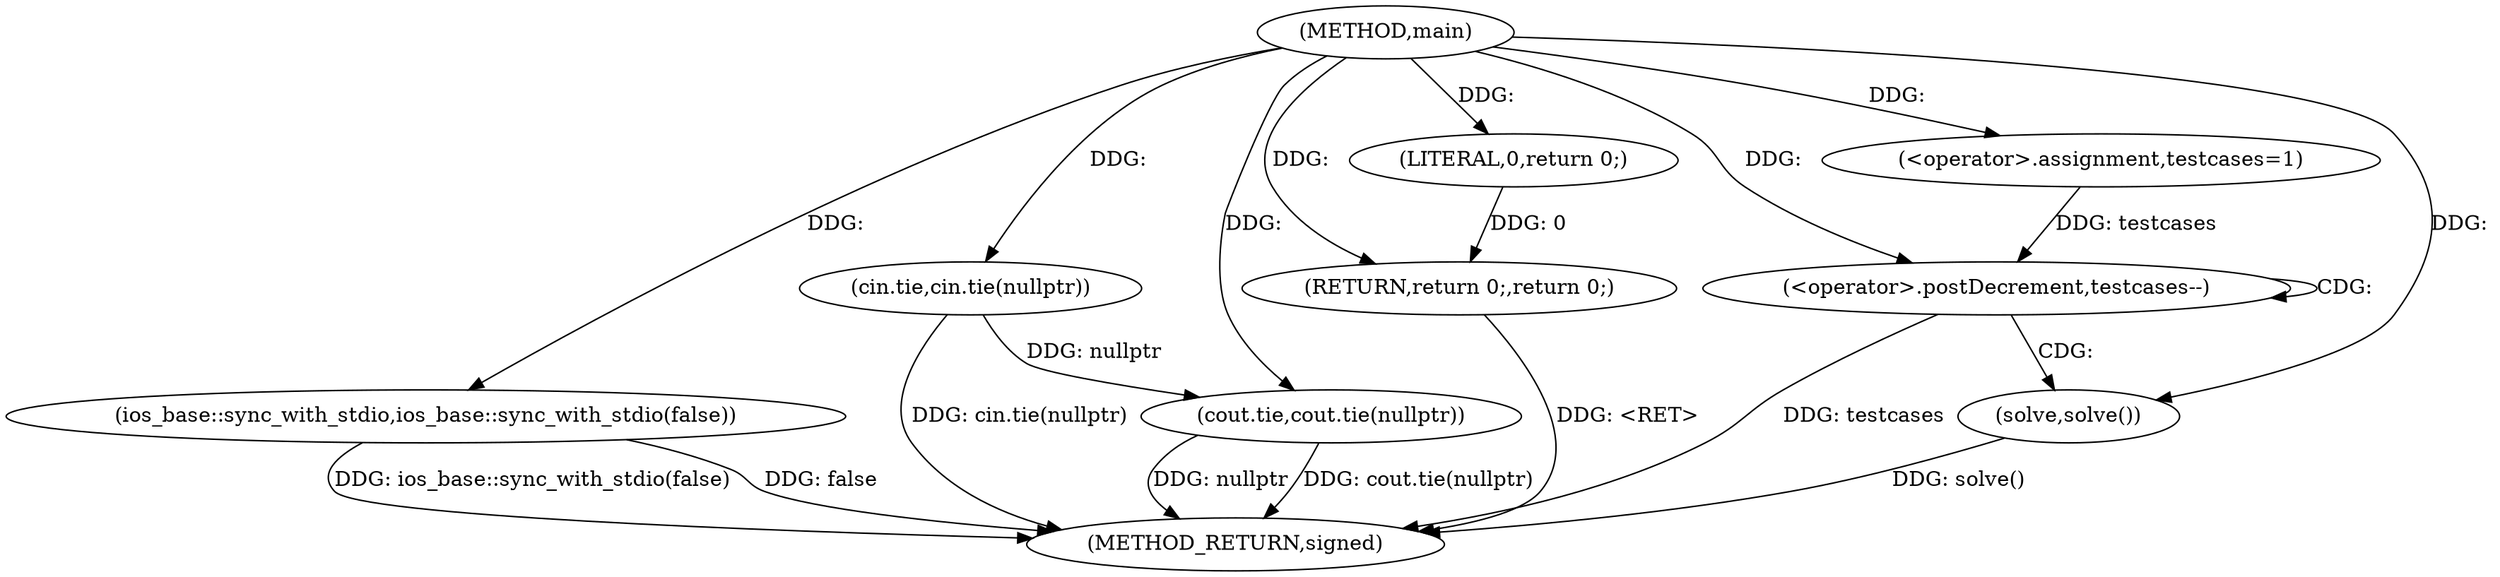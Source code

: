 digraph "main" {  
"1000145" [label = "(METHOD,main)" ]
"1000163" [label = "(METHOD_RETURN,signed)" ]
"1000147" [label = "(ios_base::sync_with_stdio,ios_base::sync_with_stdio(false))" ]
"1000149" [label = "(cin.tie,cin.tie(nullptr))" ]
"1000151" [label = "(cout.tie,cout.tie(nullptr))" ]
"1000154" [label = "(<operator>.assignment,testcases=1)" ]
"1000161" [label = "(RETURN,return 0;,return 0;)" ]
"1000158" [label = "(<operator>.postDecrement,testcases--)" ]
"1000160" [label = "(solve,solve())" ]
"1000162" [label = "(LITERAL,0,return 0;)" ]
  "1000161" -> "1000163"  [ label = "DDG: <RET>"] 
  "1000147" -> "1000163"  [ label = "DDG: ios_base::sync_with_stdio(false)"] 
  "1000149" -> "1000163"  [ label = "DDG: cin.tie(nullptr)"] 
  "1000151" -> "1000163"  [ label = "DDG: nullptr"] 
  "1000151" -> "1000163"  [ label = "DDG: cout.tie(nullptr)"] 
  "1000158" -> "1000163"  [ label = "DDG: testcases"] 
  "1000160" -> "1000163"  [ label = "DDG: solve()"] 
  "1000147" -> "1000163"  [ label = "DDG: false"] 
  "1000145" -> "1000154"  [ label = "DDG: "] 
  "1000162" -> "1000161"  [ label = "DDG: 0"] 
  "1000145" -> "1000161"  [ label = "DDG: "] 
  "1000145" -> "1000147"  [ label = "DDG: "] 
  "1000145" -> "1000149"  [ label = "DDG: "] 
  "1000149" -> "1000151"  [ label = "DDG: nullptr"] 
  "1000145" -> "1000151"  [ label = "DDG: "] 
  "1000145" -> "1000160"  [ label = "DDG: "] 
  "1000145" -> "1000162"  [ label = "DDG: "] 
  "1000154" -> "1000158"  [ label = "DDG: testcases"] 
  "1000145" -> "1000158"  [ label = "DDG: "] 
  "1000158" -> "1000160"  [ label = "CDG: "] 
  "1000158" -> "1000158"  [ label = "CDG: "] 
}
